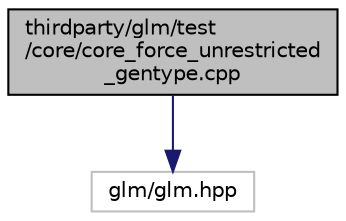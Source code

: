 digraph "thirdparty/glm/test/core/core_force_unrestricted_gentype.cpp"
{
  edge [fontname="Helvetica",fontsize="10",labelfontname="Helvetica",labelfontsize="10"];
  node [fontname="Helvetica",fontsize="10",shape=record];
  Node1 [label="thirdparty/glm/test\l/core/core_force_unrestricted\l_gentype.cpp",height=0.2,width=0.4,color="black", fillcolor="grey75", style="filled", fontcolor="black"];
  Node1 -> Node2 [color="midnightblue",fontsize="10",style="solid",fontname="Helvetica"];
  Node2 [label="glm/glm.hpp",height=0.2,width=0.4,color="grey75", fillcolor="white", style="filled"];
}
